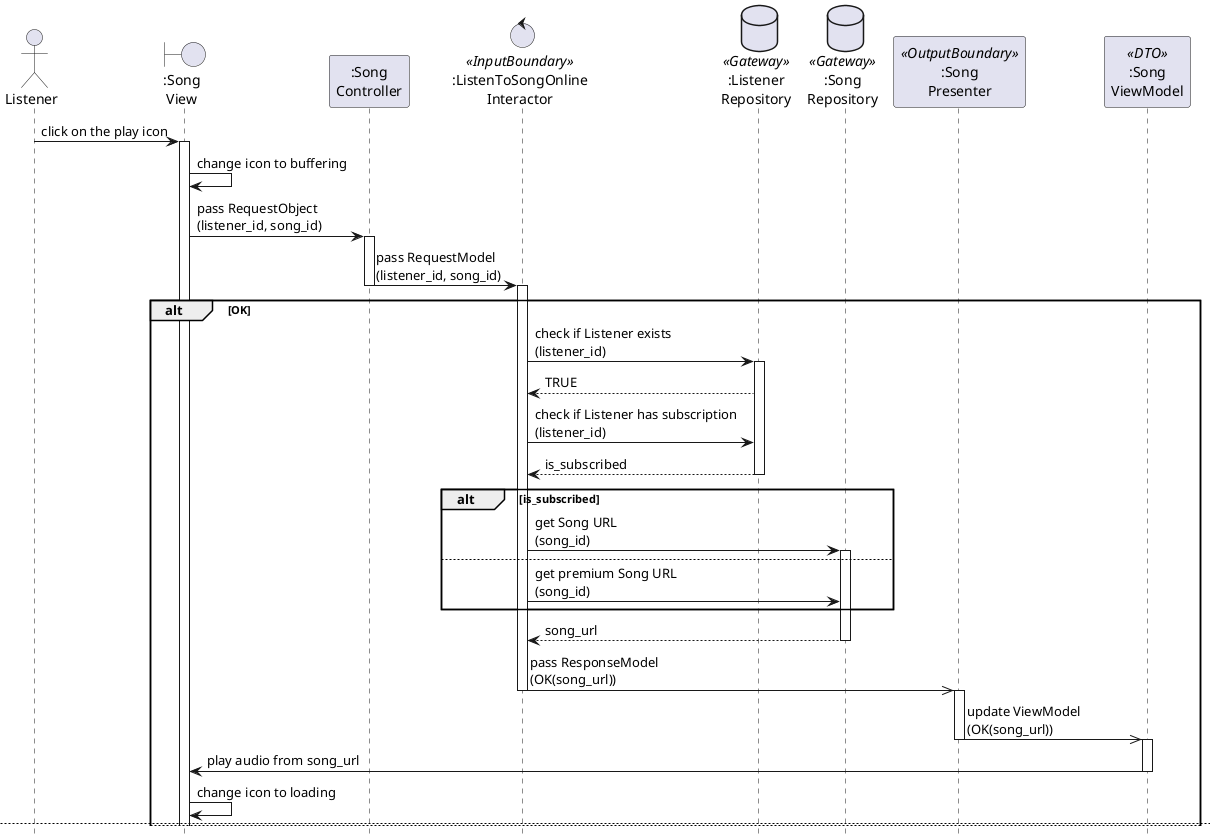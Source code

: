 @startuml

hide footbox

actor Listener as User
boundary ":Song\nView" as View
participant ":Song\nController" as Controller
control ":ListenToSongOnline\nInteractor" as Interactor <<InputBoundary>>
database ":Listener\nRepository" as ListenerRepository <<Gateway>>
database ":Song\nRepository" as SongRepository <<Gateway>>
participant ":Song\nPresenter" as Presenter <<OutputBoundary>>
participant ":Song\nViewModel" as ViewModel <<DTO>>

User -> View: click on the play icon
activate View

View -> View: change icon to buffering

View -> Controller: pass RequestObject\n(listener_id, song_id)
activate Controller

Controller -> Interactor: pass RequestModel\n(listener_id, song_id)
deactivate Controller
activate Interactor
    
alt OK
    Interactor -> ListenerRepository: check if Listener exists\n(listener_id)
    activate ListenerRepository
    Interactor <-- ListenerRepository: TRUE

    Interactor -> ListenerRepository: check if Listener has subscription\n(listener_id)
    return is_subscribed
    deactivate ListenerRepository

    alt is_subscribed
        Interactor -> SongRepository: get Song URL\n(song_id)
        activate SongRepository
    else
        Interactor -> SongRepository: get premium Song URL\n(song_id)
    end
    Interactor <-- SongRepository: song_url
    deactivate SongRepository

    Interactor ->> Presenter: pass ResponseModel\n(OK(song_url))
    deactivate Interactor
    activate Presenter

    Presenter ->> ViewModel: update ViewModel\n(OK(song_url))
    deactivate Presenter
    activate ViewModel

    View <- ViewModel: play audio from song_url
    deactivate ViewModel

    View -> View: change icon to loading
    newpage

else Error: Listener not found
    Interactor -> ListenerRepository: check if Listener exists\n(listener_id)
    activate Interactor
    activate ListenerRepository
    return FALSE
    deactivate ListenerRepository

    Interactor ->> Presenter: pass ResponseModel\n(Error: Listener not found)
    deactivate Interactor
    activate Presenter

    Presenter ->> ViewModel: update ViewModel\n(Error: Listener not found)
    deactivate Presenter
    activate ViewModel

    View <- ViewModel: display error message
    deactivate ViewModel
    
    View -> View: change icon to cancelled
    newpage

else Error: Song not found
    Interactor -> SongRepository: get Song\n(song_id)
    activate Interactor
    activate SongRepository
    return NULL
    deactivate SongRepository

    Interactor ->> Presenter: pass ResponseModel\n(Error: Song not found)
    deactivate Interactor
    activate Presenter
    
    Presenter ->> ViewModel: update ViewModel\n(Error: Song not found)
    deactivate Presenter
    activate ViewModel

    View <- ViewModel: display error message
    deactivate ViewModel
    
    View -> View: change icon to cancelled

end

deactivate View

@enduml
